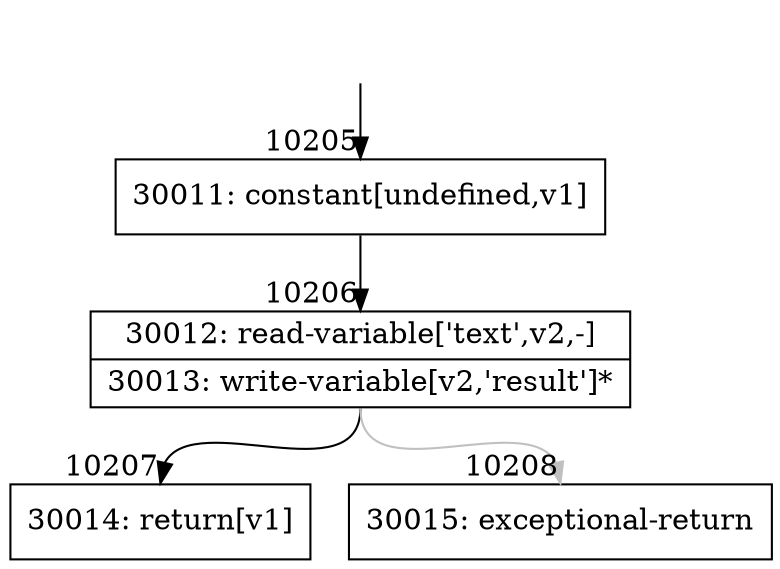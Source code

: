 digraph {
rankdir="TD"
BB_entry729[shape=none,label=""];
BB_entry729 -> BB10205 [tailport=s, headport=n, headlabel="    10205"]
BB10205 [shape=record label="{30011: constant[undefined,v1]}" ] 
BB10205 -> BB10206 [tailport=s, headport=n, headlabel="      10206"]
BB10206 [shape=record label="{30012: read-variable['text',v2,-]|30013: write-variable[v2,'result']*}" ] 
BB10206 -> BB10207 [tailport=s, headport=n, headlabel="      10207"]
BB10206 -> BB10208 [tailport=s, headport=n, color=gray, headlabel="      10208"]
BB10207 [shape=record label="{30014: return[v1]}" ] 
BB10208 [shape=record label="{30015: exceptional-return}" ] 
//#$~ 14282
}
